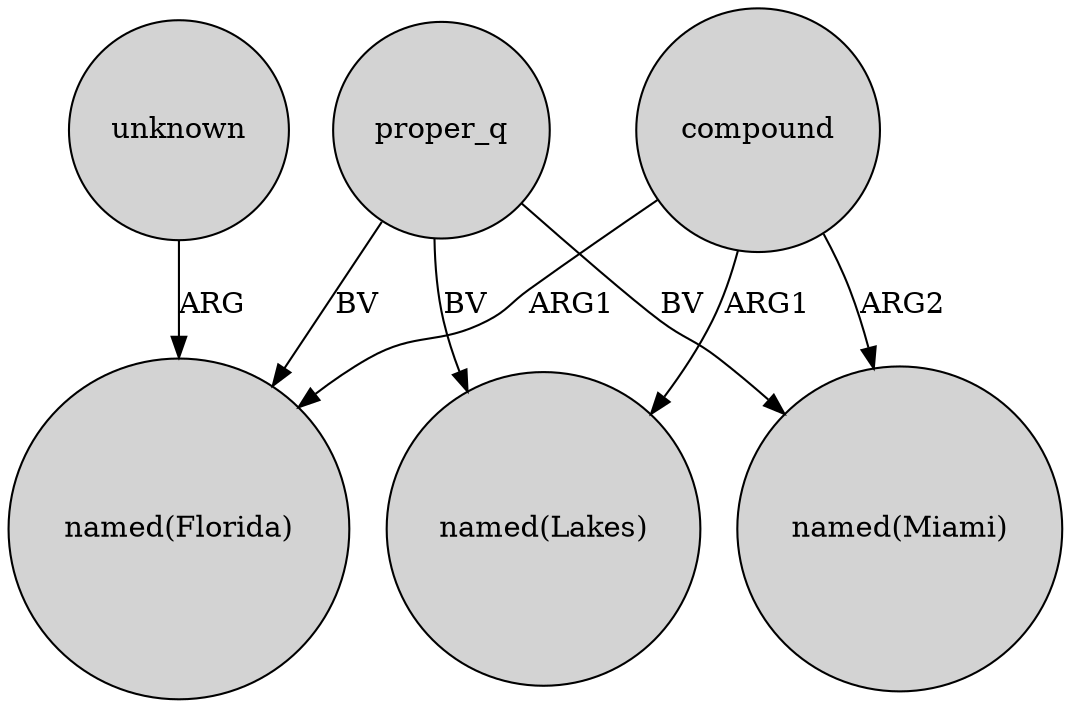 digraph {
	node [shape=circle style=filled]
	compound -> "named(Miami)" [label=ARG2]
	compound -> "named(Florida)" [label=ARG1]
	unknown -> "named(Florida)" [label=ARG]
	proper_q -> "named(Lakes)" [label=BV]
	proper_q -> "named(Miami)" [label=BV]
	proper_q -> "named(Florida)" [label=BV]
	compound -> "named(Lakes)" [label=ARG1]
}
